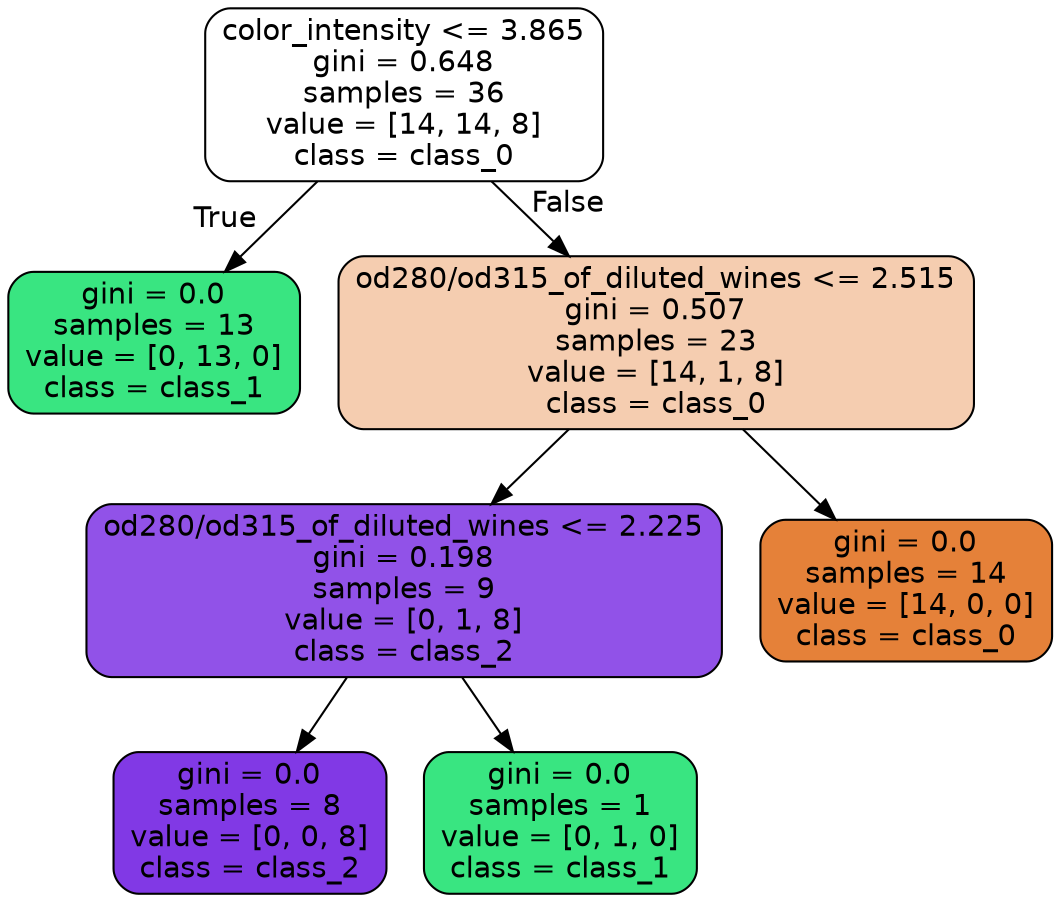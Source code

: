 digraph Tree {
node [shape=box, style="filled, rounded", color="black", fontname=helvetica] ;
edge [fontname=helvetica] ;
0 [label="color_intensity <= 3.865\ngini = 0.648\nsamples = 36\nvalue = [14, 14, 8]\nclass = class_0", fillcolor="#ffffff"] ;
1 [label="gini = 0.0\nsamples = 13\nvalue = [0, 13, 0]\nclass = class_1", fillcolor="#39e581"] ;
0 -> 1 [labeldistance=2.5, labelangle=45, headlabel="True"] ;
2 [label="od280/od315_of_diluted_wines <= 2.515\ngini = 0.507\nsamples = 23\nvalue = [14, 1, 8]\nclass = class_0", fillcolor="#f5cdb0"] ;
0 -> 2 [labeldistance=2.5, labelangle=-45, headlabel="False"] ;
3 [label="od280/od315_of_diluted_wines <= 2.225\ngini = 0.198\nsamples = 9\nvalue = [0, 1, 8]\nclass = class_2", fillcolor="#9152e8"] ;
2 -> 3 ;
4 [label="gini = 0.0\nsamples = 8\nvalue = [0, 0, 8]\nclass = class_2", fillcolor="#8139e5"] ;
3 -> 4 ;
5 [label="gini = 0.0\nsamples = 1\nvalue = [0, 1, 0]\nclass = class_1", fillcolor="#39e581"] ;
3 -> 5 ;
6 [label="gini = 0.0\nsamples = 14\nvalue = [14, 0, 0]\nclass = class_0", fillcolor="#e58139"] ;
2 -> 6 ;
}